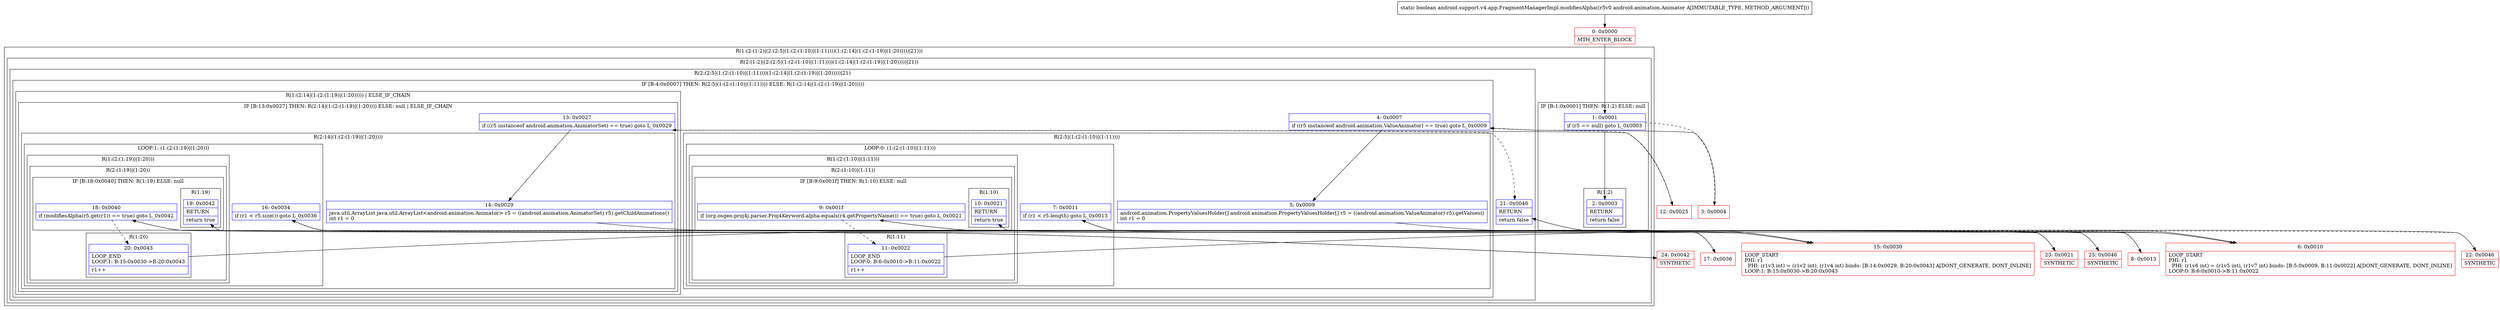 digraph "CFG forandroid.support.v4.app.FragmentManagerImpl.modifiesAlpha(Landroid\/animation\/Animator;)Z" {
subgraph cluster_Region_724557222 {
label = "R(1:(2:(1:2)|(2:(2:5|(1:(2:(1:10)|(1:11))))(1:(2:14|(1:(2:(1:19)|(1:20)))))|21)))";
node [shape=record,color=blue];
subgraph cluster_Region_774711985 {
label = "R(2:(1:2)|(2:(2:5|(1:(2:(1:10)|(1:11))))(1:(2:14|(1:(2:(1:19)|(1:20)))))|21))";
node [shape=record,color=blue];
subgraph cluster_IfRegion_1701843879 {
label = "IF [B:1:0x0001] THEN: R(1:2) ELSE: null";
node [shape=record,color=blue];
Node_1 [shape=record,label="{1\:\ 0x0001|if (r5 == null) goto L_0x0003\l}"];
subgraph cluster_Region_1897031988 {
label = "R(1:2)";
node [shape=record,color=blue];
Node_2 [shape=record,label="{2\:\ 0x0003|RETURN\l|return false\l}"];
}
}
subgraph cluster_Region_612714589 {
label = "R(2:(2:5|(1:(2:(1:10)|(1:11))))(1:(2:14|(1:(2:(1:19)|(1:20)))))|21)";
node [shape=record,color=blue];
subgraph cluster_IfRegion_1664784094 {
label = "IF [B:4:0x0007] THEN: R(2:5|(1:(2:(1:10)|(1:11)))) ELSE: R(1:(2:14|(1:(2:(1:19)|(1:20)))))";
node [shape=record,color=blue];
Node_4 [shape=record,label="{4\:\ 0x0007|if ((r5 instanceof android.animation.ValueAnimator) == true) goto L_0x0009\l}"];
subgraph cluster_Region_1322411727 {
label = "R(2:5|(1:(2:(1:10)|(1:11))))";
node [shape=record,color=blue];
Node_5 [shape=record,label="{5\:\ 0x0009|android.animation.PropertyValuesHolder[] android.animation.PropertyValuesHolder[] r5 = ((android.animation.ValueAnimator) r5).getValues()\lint r1 = 0\l}"];
subgraph cluster_LoopRegion_545410034 {
label = "LOOP:0: (1:(2:(1:10)|(1:11)))";
node [shape=record,color=blue];
Node_7 [shape=record,label="{7\:\ 0x0011|if (r1 \< r5.length) goto L_0x0013\l}"];
subgraph cluster_Region_103959605 {
label = "R(1:(2:(1:10)|(1:11)))";
node [shape=record,color=blue];
subgraph cluster_Region_1686887950 {
label = "R(2:(1:10)|(1:11))";
node [shape=record,color=blue];
subgraph cluster_IfRegion_1782752610 {
label = "IF [B:9:0x001f] THEN: R(1:10) ELSE: null";
node [shape=record,color=blue];
Node_9 [shape=record,label="{9\:\ 0x001f|if (org.osgeo.proj4j.parser.Proj4Keyword.alpha.equals(r4.getPropertyName()) == true) goto L_0x0021\l}"];
subgraph cluster_Region_1576620690 {
label = "R(1:10)";
node [shape=record,color=blue];
Node_10 [shape=record,label="{10\:\ 0x0021|RETURN\l|return true\l}"];
}
}
subgraph cluster_Region_1036304349 {
label = "R(1:11)";
node [shape=record,color=blue];
Node_11 [shape=record,label="{11\:\ 0x0022|LOOP_END\lLOOP:0: B:6:0x0010\-\>B:11:0x0022\l|r1++\l}"];
}
}
}
}
}
subgraph cluster_Region_1228865276 {
label = "R(1:(2:14|(1:(2:(1:19)|(1:20))))) | ELSE_IF_CHAIN\l";
node [shape=record,color=blue];
subgraph cluster_IfRegion_1946100347 {
label = "IF [B:13:0x0027] THEN: R(2:14|(1:(2:(1:19)|(1:20)))) ELSE: null | ELSE_IF_CHAIN\l";
node [shape=record,color=blue];
Node_13 [shape=record,label="{13\:\ 0x0027|if ((r5 instanceof android.animation.AnimatorSet) == true) goto L_0x0029\l}"];
subgraph cluster_Region_948326451 {
label = "R(2:14|(1:(2:(1:19)|(1:20))))";
node [shape=record,color=blue];
Node_14 [shape=record,label="{14\:\ 0x0029|java.util.ArrayList java.util.ArrayList\<android.animation.Animator\> r5 = ((android.animation.AnimatorSet) r5).getChildAnimations()\lint r1 = 0\l}"];
subgraph cluster_LoopRegion_564785917 {
label = "LOOP:1: (1:(2:(1:19)|(1:20)))";
node [shape=record,color=blue];
Node_16 [shape=record,label="{16\:\ 0x0034|if (r1 \< r5.size()) goto L_0x0036\l}"];
subgraph cluster_Region_208265427 {
label = "R(1:(2:(1:19)|(1:20)))";
node [shape=record,color=blue];
subgraph cluster_Region_454249998 {
label = "R(2:(1:19)|(1:20))";
node [shape=record,color=blue];
subgraph cluster_IfRegion_25398036 {
label = "IF [B:18:0x0040] THEN: R(1:19) ELSE: null";
node [shape=record,color=blue];
Node_18 [shape=record,label="{18\:\ 0x0040|if (modifiesAlpha(r5.get(r1)) == true) goto L_0x0042\l}"];
subgraph cluster_Region_627350158 {
label = "R(1:19)";
node [shape=record,color=blue];
Node_19 [shape=record,label="{19\:\ 0x0042|RETURN\l|return true\l}"];
}
}
subgraph cluster_Region_1147122111 {
label = "R(1:20)";
node [shape=record,color=blue];
Node_20 [shape=record,label="{20\:\ 0x0043|LOOP_END\lLOOP:1: B:15:0x0030\-\>B:20:0x0043\l|r1++\l}"];
}
}
}
}
}
}
}
}
Node_21 [shape=record,label="{21\:\ 0x0046|RETURN\l|return false\l}"];
}
}
}
Node_0 [shape=record,color=red,label="{0\:\ 0x0000|MTH_ENTER_BLOCK\l}"];
Node_3 [shape=record,color=red,label="{3\:\ 0x0004}"];
Node_6 [shape=record,color=red,label="{6\:\ 0x0010|LOOP_START\lPHI: r1 \l  PHI: (r1v6 int) = (r1v5 int), (r1v7 int) binds: [B:5:0x0009, B:11:0x0022] A[DONT_GENERATE, DONT_INLINE]\lLOOP:0: B:6:0x0010\-\>B:11:0x0022\l}"];
Node_8 [shape=record,color=red,label="{8\:\ 0x0013}"];
Node_12 [shape=record,color=red,label="{12\:\ 0x0025}"];
Node_15 [shape=record,color=red,label="{15\:\ 0x0030|LOOP_START\lPHI: r1 \l  PHI: (r1v3 int) = (r1v2 int), (r1v4 int) binds: [B:14:0x0029, B:20:0x0043] A[DONT_GENERATE, DONT_INLINE]\lLOOP:1: B:15:0x0030\-\>B:20:0x0043\l}"];
Node_17 [shape=record,color=red,label="{17\:\ 0x0036}"];
Node_22 [shape=record,color=red,label="{22\:\ 0x0046|SYNTHETIC\l}"];
Node_23 [shape=record,color=red,label="{23\:\ 0x0021|SYNTHETIC\l}"];
Node_24 [shape=record,color=red,label="{24\:\ 0x0042|SYNTHETIC\l}"];
Node_25 [shape=record,color=red,label="{25\:\ 0x0046|SYNTHETIC\l}"];
MethodNode[shape=record,label="{static boolean android.support.v4.app.FragmentManagerImpl.modifiesAlpha((r5v0 android.animation.Animator A[IMMUTABLE_TYPE, METHOD_ARGUMENT])) }"];
MethodNode -> Node_0;
Node_1 -> Node_2;
Node_1 -> Node_3[style=dashed];
Node_4 -> Node_5;
Node_4 -> Node_12[style=dashed];
Node_5 -> Node_6;
Node_7 -> Node_8;
Node_7 -> Node_22[style=dashed];
Node_9 -> Node_11[style=dashed];
Node_9 -> Node_23;
Node_11 -> Node_6;
Node_13 -> Node_14;
Node_13 -> Node_21[style=dashed];
Node_14 -> Node_15;
Node_16 -> Node_17;
Node_16 -> Node_25[style=dashed];
Node_18 -> Node_20[style=dashed];
Node_18 -> Node_24;
Node_20 -> Node_15;
Node_0 -> Node_1;
Node_3 -> Node_4;
Node_6 -> Node_7;
Node_8 -> Node_9;
Node_12 -> Node_13;
Node_15 -> Node_16;
Node_17 -> Node_18;
Node_22 -> Node_21;
Node_23 -> Node_10;
Node_24 -> Node_19;
Node_25 -> Node_21;
}

